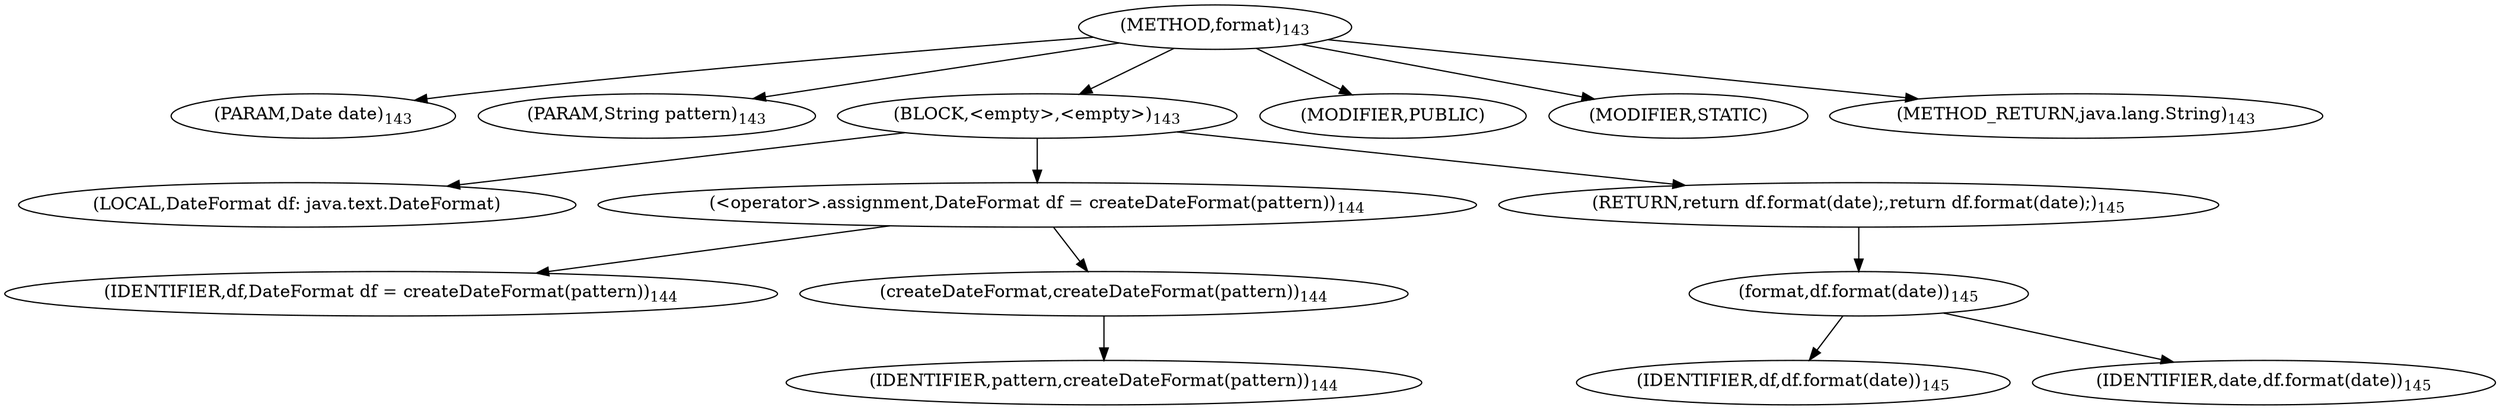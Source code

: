 digraph "format" {  
"72" [label = <(METHOD,format)<SUB>143</SUB>> ]
"73" [label = <(PARAM,Date date)<SUB>143</SUB>> ]
"74" [label = <(PARAM,String pattern)<SUB>143</SUB>> ]
"75" [label = <(BLOCK,&lt;empty&gt;,&lt;empty&gt;)<SUB>143</SUB>> ]
"76" [label = <(LOCAL,DateFormat df: java.text.DateFormat)> ]
"77" [label = <(&lt;operator&gt;.assignment,DateFormat df = createDateFormat(pattern))<SUB>144</SUB>> ]
"78" [label = <(IDENTIFIER,df,DateFormat df = createDateFormat(pattern))<SUB>144</SUB>> ]
"79" [label = <(createDateFormat,createDateFormat(pattern))<SUB>144</SUB>> ]
"80" [label = <(IDENTIFIER,pattern,createDateFormat(pattern))<SUB>144</SUB>> ]
"81" [label = <(RETURN,return df.format(date);,return df.format(date);)<SUB>145</SUB>> ]
"82" [label = <(format,df.format(date))<SUB>145</SUB>> ]
"83" [label = <(IDENTIFIER,df,df.format(date))<SUB>145</SUB>> ]
"84" [label = <(IDENTIFIER,date,df.format(date))<SUB>145</SUB>> ]
"85" [label = <(MODIFIER,PUBLIC)> ]
"86" [label = <(MODIFIER,STATIC)> ]
"87" [label = <(METHOD_RETURN,java.lang.String)<SUB>143</SUB>> ]
  "72" -> "73" 
  "72" -> "74" 
  "72" -> "75" 
  "72" -> "85" 
  "72" -> "86" 
  "72" -> "87" 
  "75" -> "76" 
  "75" -> "77" 
  "75" -> "81" 
  "77" -> "78" 
  "77" -> "79" 
  "79" -> "80" 
  "81" -> "82" 
  "82" -> "83" 
  "82" -> "84" 
}
